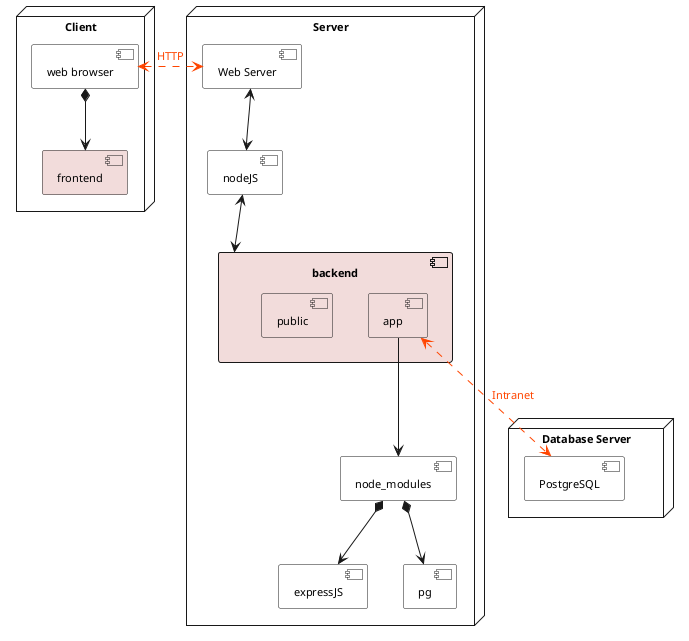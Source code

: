 @startuml architecture_design
skinparam ComponentBackgroundColor white
skinparam defaultTextAlignment center
skinparam defaultFontSize 11

node "Client" as pc {
    component "web browser" as browser
    component frontend #f2dcdb

    browser *--> frontend
}

node "Server" as server {
    component "Web Server" as webserver
    component "nodeJS" as nodeJS
    component "node_modules" as nodeModules
    component "expressJS" as expressJS
    component pg
    component backend #f2dcdb {
        component app #f2dcdb
        component public #f2dcdb
    }

    webserver <-d-> nodeJS
    nodeJS <--> backend
    nodeModules *-d-> expressJS
    nodeModules *-d-> pg
    app -d-> nodeModules
}

node "Database Server" as dbServer {
    component "PostgreSQL" as postgresql
}

browser <..[#OrangeRed]r..> webserver: <font color=OrangeRed>HTTP</font>
app <.[#OrangeRed]d.>  postgresql: <font color=OrangeRed>Intranet</font>

@enduml